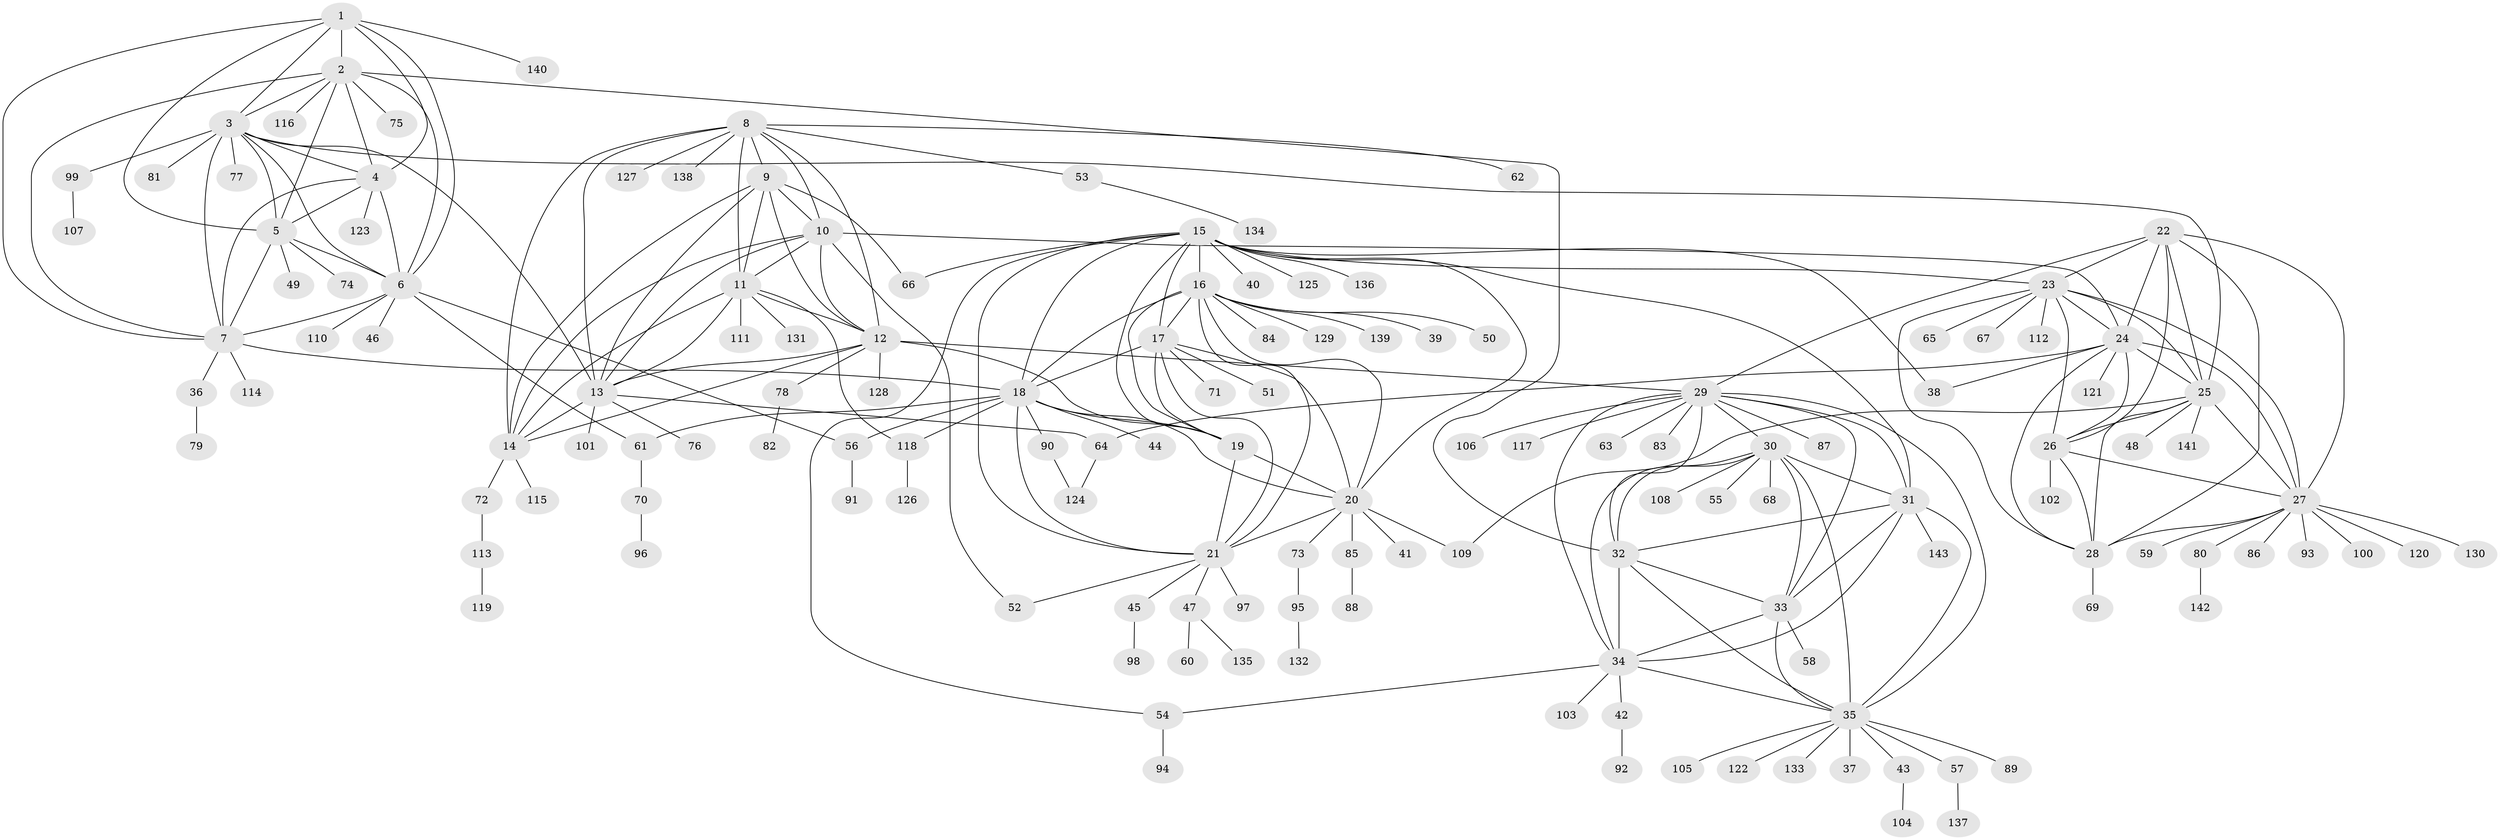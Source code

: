 // coarse degree distribution, {11: 0.03508771929824561, 7: 0.017543859649122806, 4: 0.03508771929824561, 3: 0.05263157894736842, 9: 0.017543859649122806, 24: 0.017543859649122806, 6: 0.03508771929824561, 8: 0.017543859649122806, 5: 0.017543859649122806, 2: 0.08771929824561403, 1: 0.6666666666666666}
// Generated by graph-tools (version 1.1) at 2025/19/03/04/25 18:19:32]
// undirected, 143 vertices, 233 edges
graph export_dot {
graph [start="1"]
  node [color=gray90,style=filled];
  1;
  2;
  3;
  4;
  5;
  6;
  7;
  8;
  9;
  10;
  11;
  12;
  13;
  14;
  15;
  16;
  17;
  18;
  19;
  20;
  21;
  22;
  23;
  24;
  25;
  26;
  27;
  28;
  29;
  30;
  31;
  32;
  33;
  34;
  35;
  36;
  37;
  38;
  39;
  40;
  41;
  42;
  43;
  44;
  45;
  46;
  47;
  48;
  49;
  50;
  51;
  52;
  53;
  54;
  55;
  56;
  57;
  58;
  59;
  60;
  61;
  62;
  63;
  64;
  65;
  66;
  67;
  68;
  69;
  70;
  71;
  72;
  73;
  74;
  75;
  76;
  77;
  78;
  79;
  80;
  81;
  82;
  83;
  84;
  85;
  86;
  87;
  88;
  89;
  90;
  91;
  92;
  93;
  94;
  95;
  96;
  97;
  98;
  99;
  100;
  101;
  102;
  103;
  104;
  105;
  106;
  107;
  108;
  109;
  110;
  111;
  112;
  113;
  114;
  115;
  116;
  117;
  118;
  119;
  120;
  121;
  122;
  123;
  124;
  125;
  126;
  127;
  128;
  129;
  130;
  131;
  132;
  133;
  134;
  135;
  136;
  137;
  138;
  139;
  140;
  141;
  142;
  143;
  1 -- 2;
  1 -- 3;
  1 -- 4;
  1 -- 5;
  1 -- 6;
  1 -- 7;
  1 -- 140;
  2 -- 3;
  2 -- 4;
  2 -- 5;
  2 -- 6;
  2 -- 7;
  2 -- 32;
  2 -- 75;
  2 -- 116;
  3 -- 4;
  3 -- 5;
  3 -- 6;
  3 -- 7;
  3 -- 13;
  3 -- 25;
  3 -- 77;
  3 -- 81;
  3 -- 99;
  4 -- 5;
  4 -- 6;
  4 -- 7;
  4 -- 123;
  5 -- 6;
  5 -- 7;
  5 -- 49;
  5 -- 74;
  6 -- 7;
  6 -- 46;
  6 -- 56;
  6 -- 61;
  6 -- 110;
  7 -- 18;
  7 -- 36;
  7 -- 114;
  8 -- 9;
  8 -- 10;
  8 -- 11;
  8 -- 12;
  8 -- 13;
  8 -- 14;
  8 -- 53;
  8 -- 62;
  8 -- 127;
  8 -- 138;
  9 -- 10;
  9 -- 11;
  9 -- 12;
  9 -- 13;
  9 -- 14;
  9 -- 66;
  10 -- 11;
  10 -- 12;
  10 -- 13;
  10 -- 14;
  10 -- 24;
  10 -- 52;
  11 -- 12;
  11 -- 13;
  11 -- 14;
  11 -- 111;
  11 -- 118;
  11 -- 131;
  12 -- 13;
  12 -- 14;
  12 -- 19;
  12 -- 29;
  12 -- 78;
  12 -- 128;
  13 -- 14;
  13 -- 64;
  13 -- 76;
  13 -- 101;
  14 -- 72;
  14 -- 115;
  15 -- 16;
  15 -- 17;
  15 -- 18;
  15 -- 19;
  15 -- 20;
  15 -- 21;
  15 -- 23;
  15 -- 31;
  15 -- 38;
  15 -- 40;
  15 -- 54;
  15 -- 66;
  15 -- 125;
  15 -- 136;
  16 -- 17;
  16 -- 18;
  16 -- 19;
  16 -- 20;
  16 -- 21;
  16 -- 39;
  16 -- 50;
  16 -- 84;
  16 -- 129;
  16 -- 139;
  17 -- 18;
  17 -- 19;
  17 -- 20;
  17 -- 21;
  17 -- 51;
  17 -- 71;
  18 -- 19;
  18 -- 20;
  18 -- 21;
  18 -- 44;
  18 -- 56;
  18 -- 61;
  18 -- 90;
  18 -- 118;
  19 -- 20;
  19 -- 21;
  20 -- 21;
  20 -- 41;
  20 -- 73;
  20 -- 85;
  20 -- 109;
  21 -- 45;
  21 -- 47;
  21 -- 52;
  21 -- 97;
  22 -- 23;
  22 -- 24;
  22 -- 25;
  22 -- 26;
  22 -- 27;
  22 -- 28;
  22 -- 29;
  23 -- 24;
  23 -- 25;
  23 -- 26;
  23 -- 27;
  23 -- 28;
  23 -- 65;
  23 -- 67;
  23 -- 112;
  24 -- 25;
  24 -- 26;
  24 -- 27;
  24 -- 28;
  24 -- 38;
  24 -- 64;
  24 -- 121;
  25 -- 26;
  25 -- 27;
  25 -- 28;
  25 -- 48;
  25 -- 109;
  25 -- 141;
  26 -- 27;
  26 -- 28;
  26 -- 102;
  27 -- 28;
  27 -- 59;
  27 -- 80;
  27 -- 86;
  27 -- 93;
  27 -- 100;
  27 -- 120;
  27 -- 130;
  28 -- 69;
  29 -- 30;
  29 -- 31;
  29 -- 32;
  29 -- 33;
  29 -- 34;
  29 -- 35;
  29 -- 63;
  29 -- 83;
  29 -- 87;
  29 -- 106;
  29 -- 117;
  30 -- 31;
  30 -- 32;
  30 -- 33;
  30 -- 34;
  30 -- 35;
  30 -- 55;
  30 -- 68;
  30 -- 108;
  31 -- 32;
  31 -- 33;
  31 -- 34;
  31 -- 35;
  31 -- 143;
  32 -- 33;
  32 -- 34;
  32 -- 35;
  33 -- 34;
  33 -- 35;
  33 -- 58;
  34 -- 35;
  34 -- 42;
  34 -- 54;
  34 -- 103;
  35 -- 37;
  35 -- 43;
  35 -- 57;
  35 -- 89;
  35 -- 105;
  35 -- 122;
  35 -- 133;
  36 -- 79;
  42 -- 92;
  43 -- 104;
  45 -- 98;
  47 -- 60;
  47 -- 135;
  53 -- 134;
  54 -- 94;
  56 -- 91;
  57 -- 137;
  61 -- 70;
  64 -- 124;
  70 -- 96;
  72 -- 113;
  73 -- 95;
  78 -- 82;
  80 -- 142;
  85 -- 88;
  90 -- 124;
  95 -- 132;
  99 -- 107;
  113 -- 119;
  118 -- 126;
}
